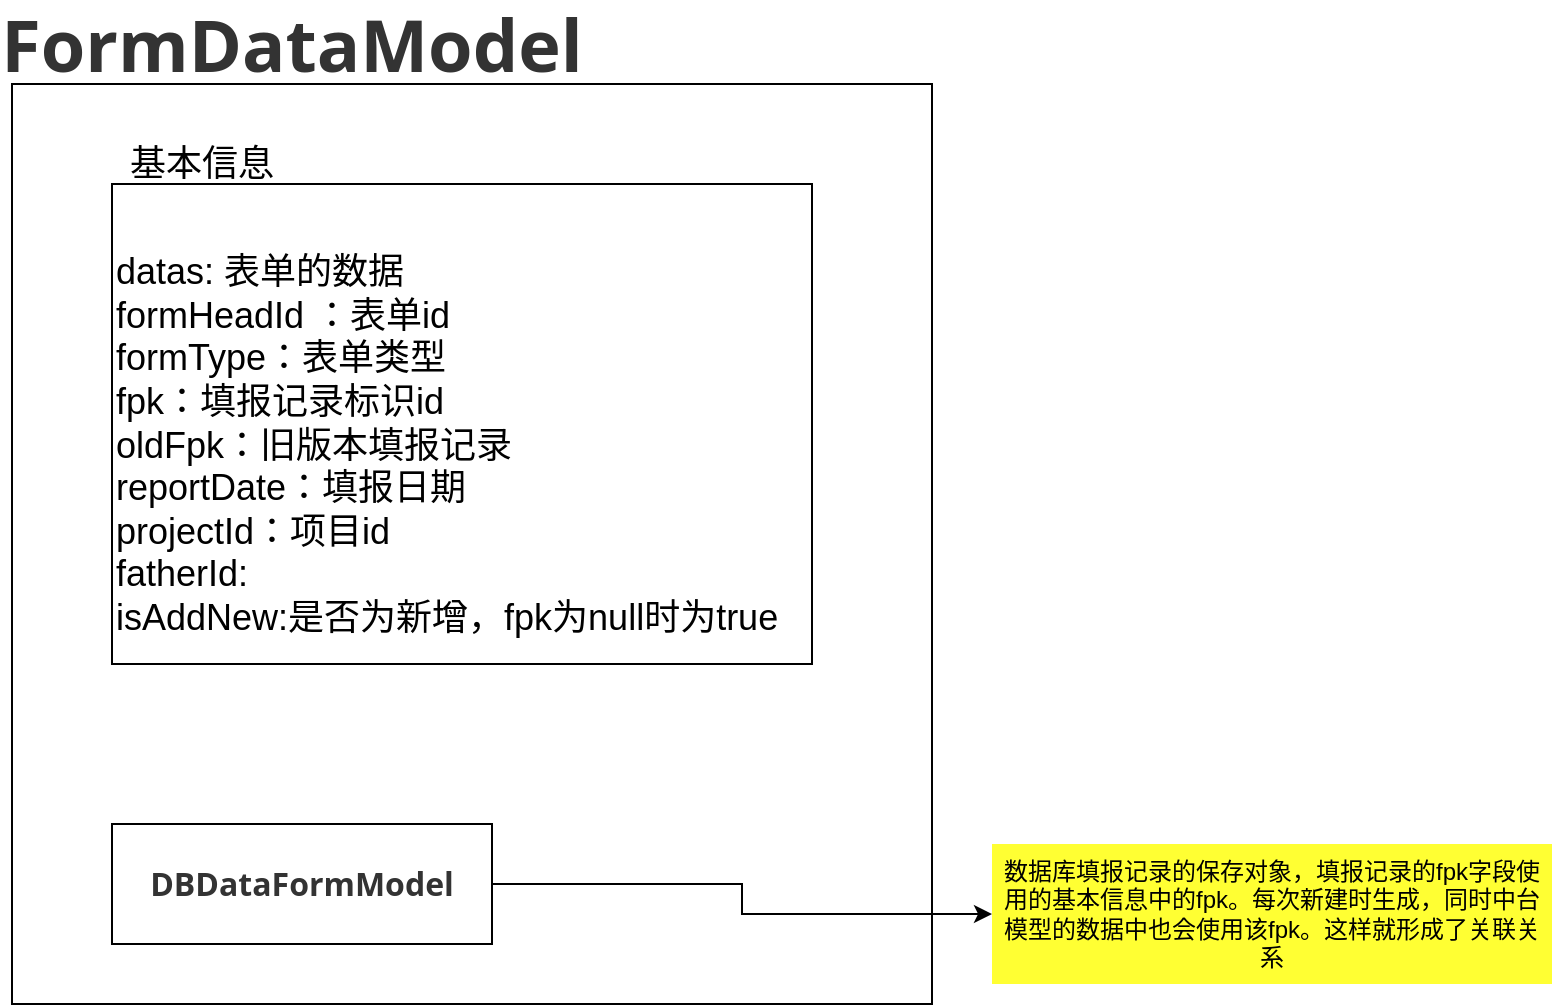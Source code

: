 <mxfile version="14.6.11" type="github">
  <diagram id="YVq8G2zEhALz1skkkOcV" name="Page-1">
    <mxGraphModel dx="1422" dy="762" grid="1" gridSize="10" guides="1" tooltips="1" connect="1" arrows="1" fold="1" page="1" pageScale="1" pageWidth="827" pageHeight="1169" math="0" shadow="0">
      <root>
        <mxCell id="0" />
        <mxCell id="1" parent="0" />
        <mxCell id="dy7geY0GSoQuJ75s5uh7-1" value="" style="whiteSpace=wrap;html=1;aspect=fixed;" vertex="1" parent="1">
          <mxGeometry x="150" y="110" width="460" height="460" as="geometry" />
        </mxCell>
        <mxCell id="dy7geY0GSoQuJ75s5uh7-2" value="&lt;span style=&quot;box-sizing: border-box ; color: rgb(51 , 51 , 51) ; font-family: &amp;#34;open sans&amp;#34; , &amp;#34;clear sans&amp;#34; , &amp;#34;helvetica neue&amp;#34; , &amp;#34;helvetica&amp;#34; , &amp;#34;arial&amp;#34; , sans-serif ; background-color: rgb(255 , 255 , 255)&quot;&gt;&lt;span class=&quot;md-plain&quot; style=&quot;box-sizing: border-box&quot;&gt;&lt;font style=&quot;font-size: 36px&quot;&gt;&lt;b&gt;FormDataModel&lt;/b&gt;&lt;/font&gt;&lt;/span&gt;&lt;/span&gt;" style="text;html=1;strokeColor=none;fillColor=none;align=center;verticalAlign=middle;whiteSpace=wrap;rounded=0;" vertex="1" parent="1">
          <mxGeometry x="170" y="80" width="240" height="20" as="geometry" />
        </mxCell>
        <mxCell id="dy7geY0GSoQuJ75s5uh7-3" value="&lt;font style=&quot;font-size: 18px&quot;&gt;&lt;br&gt;datas: 表单的数据&lt;br&gt;formHeadId ：表单id&lt;br&gt;formType：表单类型&lt;br&gt;fpk：填报记录标识id&lt;br&gt;oldFpk：旧版本填报记录&lt;br&gt;reportDate：填报日期&lt;br&gt;projectId：项目id&lt;br&gt;fatherId:&lt;br&gt;isAddNew:是否为新增，fpk为null时为true&lt;/font&gt;" style="rounded=0;whiteSpace=wrap;html=1;align=left;" vertex="1" parent="1">
          <mxGeometry x="200" y="160" width="350" height="240" as="geometry" />
        </mxCell>
        <mxCell id="dy7geY0GSoQuJ75s5uh7-4" value="&lt;font style=&quot;font-size: 18px&quot;&gt;基本信息&lt;/font&gt;" style="text;html=1;strokeColor=none;fillColor=none;align=center;verticalAlign=middle;whiteSpace=wrap;rounded=0;" vertex="1" parent="1">
          <mxGeometry x="200" y="140" width="90" height="20" as="geometry" />
        </mxCell>
        <mxCell id="dy7geY0GSoQuJ75s5uh7-8" style="edgeStyle=orthogonalEdgeStyle;rounded=0;orthogonalLoop=1;jettySize=auto;html=1;" edge="1" parent="1" source="dy7geY0GSoQuJ75s5uh7-5" target="dy7geY0GSoQuJ75s5uh7-6">
          <mxGeometry relative="1" as="geometry" />
        </mxCell>
        <mxCell id="dy7geY0GSoQuJ75s5uh7-5" value="&lt;strong style=&quot;box-sizing: border-box ; color: rgb(51 , 51 , 51) ; font-family: &amp;#34;open sans&amp;#34; , &amp;#34;clear sans&amp;#34; , &amp;#34;helvetica neue&amp;#34; , &amp;#34;helvetica&amp;#34; , &amp;#34;arial&amp;#34; , sans-serif ; font-size: 16px ; background-color: rgb(255 , 255 , 255)&quot;&gt;&lt;span class=&quot;md-plain&quot; style=&quot;box-sizing: border-box&quot;&gt;DBDataFormModel&lt;/span&gt;&lt;/strong&gt;" style="rounded=0;whiteSpace=wrap;html=1;" vertex="1" parent="1">
          <mxGeometry x="200" y="480" width="190" height="60" as="geometry" />
        </mxCell>
        <mxCell id="dy7geY0GSoQuJ75s5uh7-6" value="数据库填报记录的保存对象，填报记录的fpk字段使用的基本信息中的fpk。每次新建时生成，同时中台模型的数据中也会使用该fpk。这样就形成了关联关系" style="text;html=1;strokeColor=none;fillColor=#FFFF33;align=center;verticalAlign=middle;whiteSpace=wrap;rounded=0;" vertex="1" parent="1">
          <mxGeometry x="640" y="490" width="280" height="70" as="geometry" />
        </mxCell>
      </root>
    </mxGraphModel>
  </diagram>
</mxfile>
